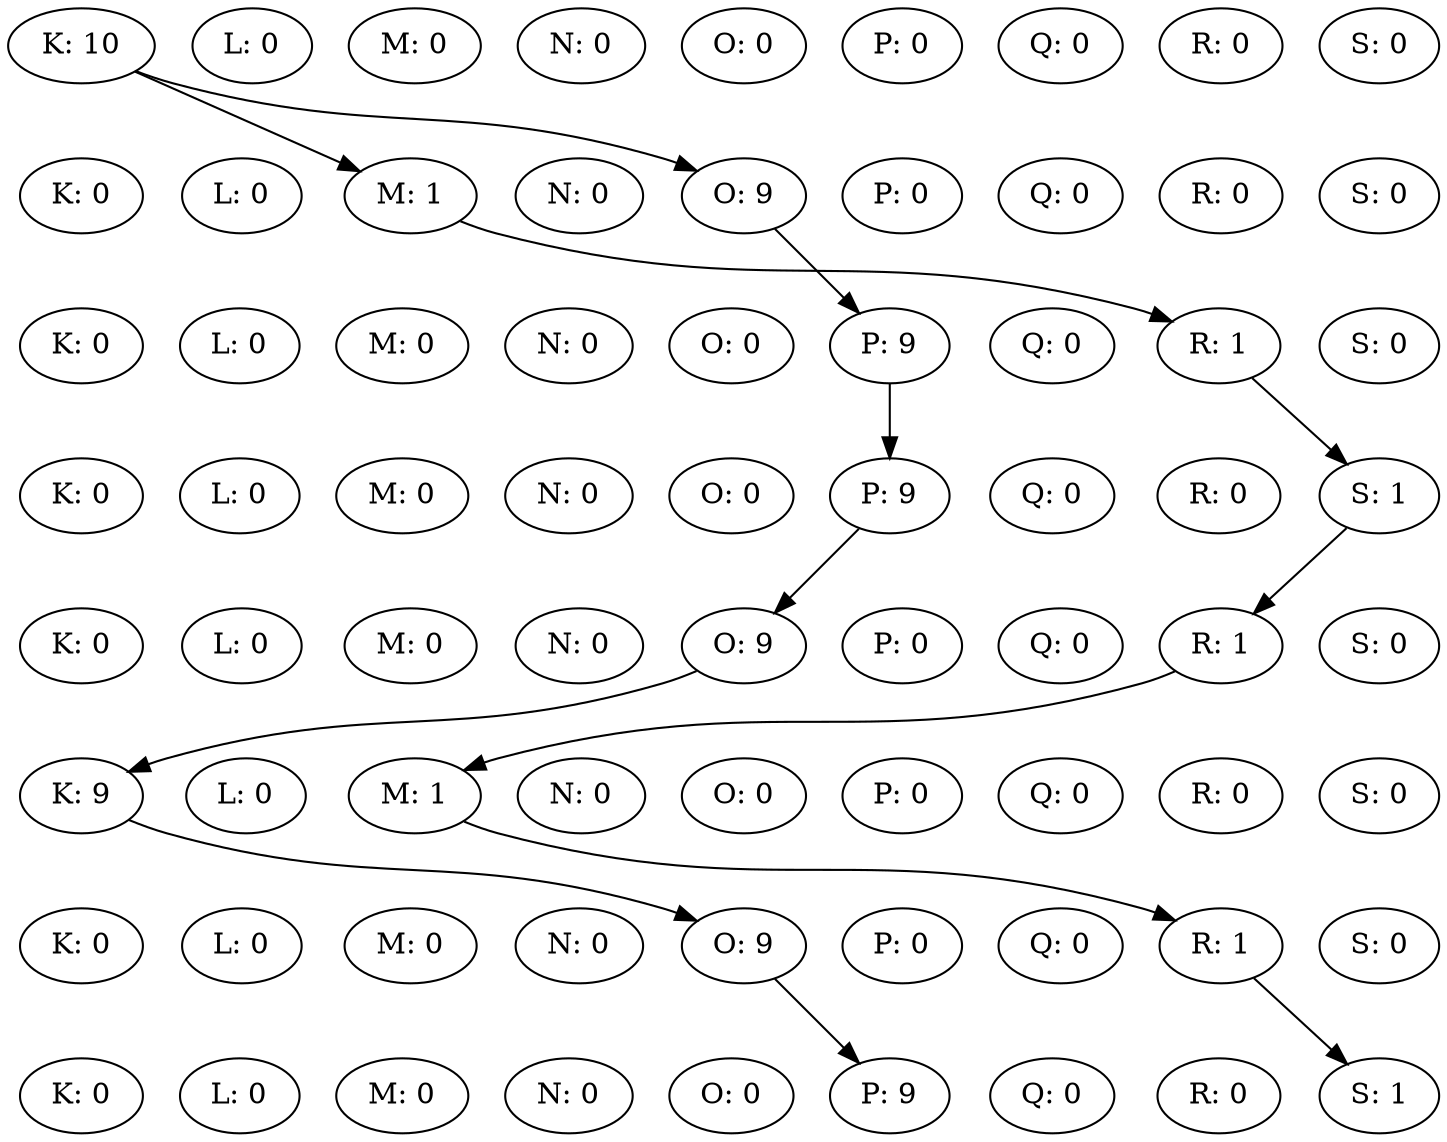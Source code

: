digraph {
K0 [label="K: 10"];
L0 [label="L: 0"];
M0 [label="M: 0"];
N0 [label="N: 0"];
O0 [label="O: 0"];
P0 [label="P: 0"];
Q0 [label="Q: 0"];
R0 [label="R: 0"];
S0 [label="S: 0"];
rank = same {K0 -> L0 -> M0 -> N0 -> O0 -> P0 -> Q0 -> R0 -> S0 [style=invis] }K1 [label="K: 0"];
L1 [label="L: 0"];
M1 [label="M: 1"];
N1 [label="N: 0"];
O1 [label="O: 9"];
P1 [label="P: 0"];
Q1 [label="Q: 0"];
R1 [label="R: 0"];
S1 [label="S: 0"];
rank = same {K1 -> L1 -> M1 -> N1 -> O1 -> P1 -> Q1 -> R1 -> S1 [style=invis] }K0 -> M1
K0 -> O1
K2 [label="K: 0"];
L2 [label="L: 0"];
M2 [label="M: 0"];
N2 [label="N: 0"];
O2 [label="O: 0"];
P2 [label="P: 9"];
Q2 [label="Q: 0"];
R2 [label="R: 1"];
S2 [label="S: 0"];
rank = same {K2 -> L2 -> M2 -> N2 -> O2 -> P2 -> Q2 -> R2 -> S2 [style=invis] }M1 -> R2
O1 -> P2
K3 [label="K: 0"];
L3 [label="L: 0"];
M3 [label="M: 0"];
N3 [label="N: 0"];
O3 [label="O: 0"];
P3 [label="P: 9"];
Q3 [label="Q: 0"];
R3 [label="R: 0"];
S3 [label="S: 1"];
rank = same {K3 -> L3 -> M3 -> N3 -> O3 -> P3 -> Q3 -> R3 -> S3 [style=invis] }P2 -> P3
R2 -> S3
K4 [label="K: 0"];
L4 [label="L: 0"];
M4 [label="M: 0"];
N4 [label="N: 0"];
O4 [label="O: 9"];
P4 [label="P: 0"];
Q4 [label="Q: 0"];
R4 [label="R: 1"];
S4 [label="S: 0"];
rank = same {K4 -> L4 -> M4 -> N4 -> O4 -> P4 -> Q4 -> R4 -> S4 [style=invis] }P3 -> O4
S3 -> R4
K5 [label="K: 9"];
L5 [label="L: 0"];
M5 [label="M: 1"];
N5 [label="N: 0"];
O5 [label="O: 0"];
P5 [label="P: 0"];
Q5 [label="Q: 0"];
R5 [label="R: 0"];
S5 [label="S: 0"];
rank = same {K5 -> L5 -> M5 -> N5 -> O5 -> P5 -> Q5 -> R5 -> S5 [style=invis] }O4 -> K5
R4 -> M5
K6 [label="K: 0"];
L6 [label="L: 0"];
M6 [label="M: 0"];
N6 [label="N: 0"];
O6 [label="O: 9"];
P6 [label="P: 0"];
Q6 [label="Q: 0"];
R6 [label="R: 1"];
S6 [label="S: 0"];
rank = same {K6 -> L6 -> M6 -> N6 -> O6 -> P6 -> Q6 -> R6 -> S6 [style=invis] }K5 -> O6
M5 -> R6
K7 [label="K: 0"];
L7 [label="L: 0"];
M7 [label="M: 0"];
N7 [label="N: 0"];
O7 [label="O: 0"];
P7 [label="P: 9"];
Q7 [label="Q: 0"];
R7 [label="R: 0"];
S7 [label="S: 1"];
rank = same {K7 -> L7 -> M7 -> N7 -> O7 -> P7 -> Q7 -> R7 -> S7 [style=invis] }O6 -> P7
R6 -> S7
K0 -> K1 -> K2 -> K3 -> K4 -> K5 -> K6 -> K7 [ style=invis; weight=1000 ]
S0 -> S1 -> S2 -> S3 -> S4 -> S5 -> S6 -> S7 [ style=invis; weight=1000 ]
}
